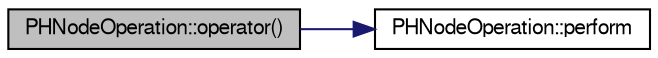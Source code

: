 digraph "PHNodeOperation::operator()"
{
  bgcolor="transparent";
  edge [fontname="FreeSans",fontsize="10",labelfontname="FreeSans",labelfontsize="10"];
  node [fontname="FreeSans",fontsize="10",shape=record];
  rankdir="LR";
  Node1 [label="PHNodeOperation::operator()",height=0.2,width=0.4,color="black", fillcolor="grey75", style="filled" fontcolor="black"];
  Node1 -> Node2 [color="midnightblue",fontsize="10",style="solid",fontname="FreeSans"];
  Node2 [label="PHNodeOperation::perform",height=0.2,width=0.4,color="black",URL="$db/d8e/classPHNodeOperation.html#a2016795f09b2a20b9df86ecf9c726571"];
}
